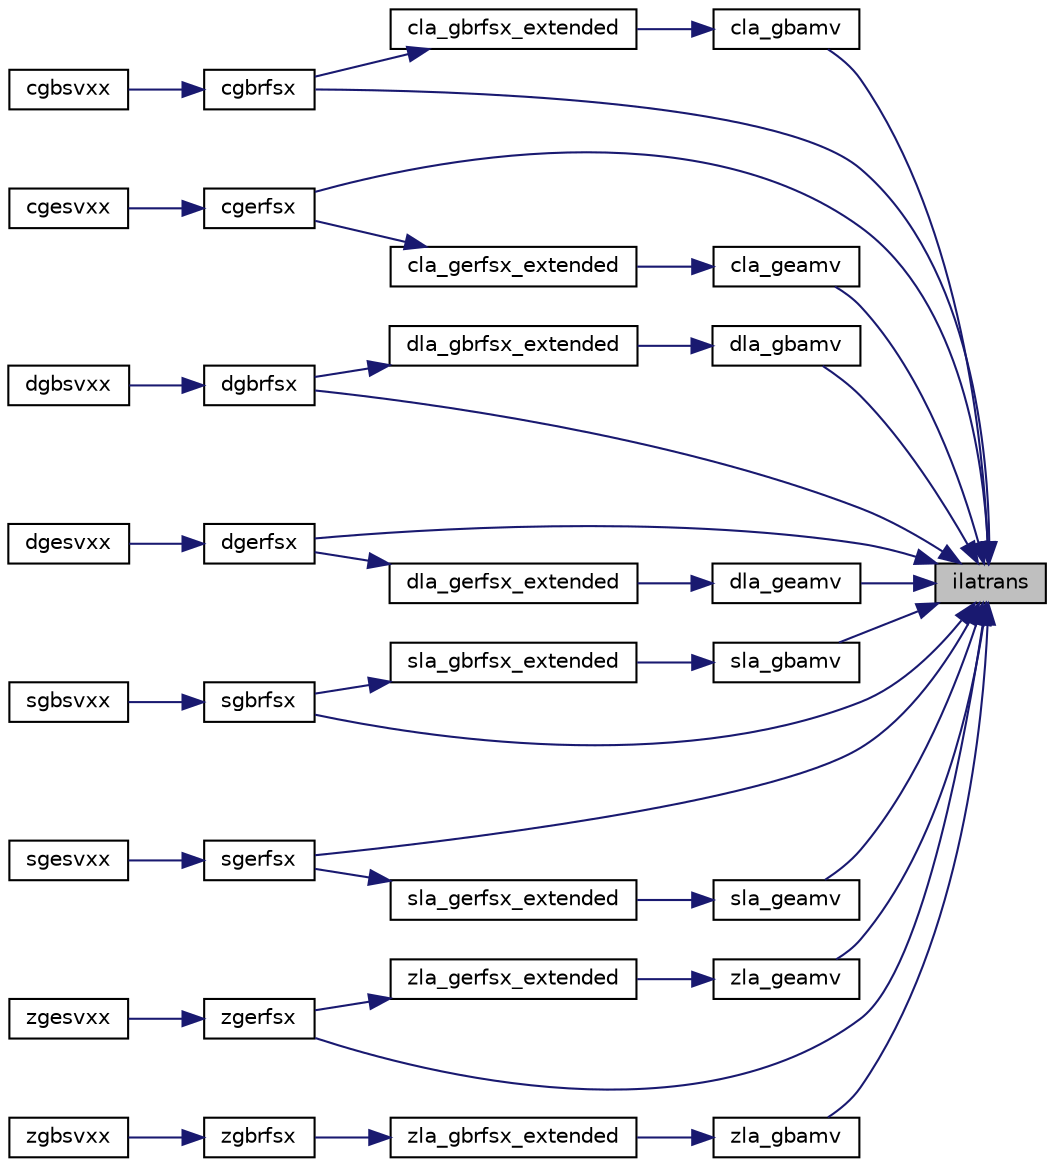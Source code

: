 digraph "ilatrans"
{
 // LATEX_PDF_SIZE
  edge [fontname="Helvetica",fontsize="10",labelfontname="Helvetica",labelfontsize="10"];
  node [fontname="Helvetica",fontsize="10",shape=record];
  rankdir="RL";
  Node1 [label="ilatrans",height=0.2,width=0.4,color="black", fillcolor="grey75", style="filled", fontcolor="black",tooltip="ILATRANS"];
  Node1 -> Node2 [dir="back",color="midnightblue",fontsize="10",style="solid",fontname="Helvetica"];
  Node2 [label="cgbrfsx",height=0.2,width=0.4,color="black", fillcolor="white", style="filled",URL="$cgbrfsx_8f.html#af9b3139572990172c3ff37bd77d1486c",tooltip="CGBRFSX"];
  Node2 -> Node3 [dir="back",color="midnightblue",fontsize="10",style="solid",fontname="Helvetica"];
  Node3 [label="cgbsvxx",height=0.2,width=0.4,color="black", fillcolor="white", style="filled",URL="$cgbsvxx_8f.html#a366c297439ac18cfefeb91629d44f2cb",tooltip="CGBSVXX computes the solution to system of linear equations A * X = B for GB matrices"];
  Node1 -> Node4 [dir="back",color="midnightblue",fontsize="10",style="solid",fontname="Helvetica"];
  Node4 [label="cgerfsx",height=0.2,width=0.4,color="black", fillcolor="white", style="filled",URL="$cgerfsx_8f.html#a1cc6317bb51919b658efa7bc80f286c2",tooltip="CGERFSX"];
  Node4 -> Node5 [dir="back",color="midnightblue",fontsize="10",style="solid",fontname="Helvetica"];
  Node5 [label="cgesvxx",height=0.2,width=0.4,color="black", fillcolor="white", style="filled",URL="$cgesvxx_8f.html#a54e141455b3d59923af0a5d79ffebcfb",tooltip="CGESVXX computes the solution to system of linear equations A * X = B for GE matrices"];
  Node1 -> Node6 [dir="back",color="midnightblue",fontsize="10",style="solid",fontname="Helvetica"];
  Node6 [label="cla_gbamv",height=0.2,width=0.4,color="black", fillcolor="white", style="filled",URL="$cla__gbamv_8f.html#a76fe8e17a61e9711770b9337d22982b9",tooltip="CLA_GBAMV performs a matrix-vector operation to calculate error bounds."];
  Node6 -> Node7 [dir="back",color="midnightblue",fontsize="10",style="solid",fontname="Helvetica"];
  Node7 [label="cla_gbrfsx_extended",height=0.2,width=0.4,color="black", fillcolor="white", style="filled",URL="$cla__gbrfsx__extended_8f.html#a1314a81da92808c2c3f568f64a99697d",tooltip="CLA_GBRFSX_EXTENDED improves the computed solution to a system of linear equations for general banded..."];
  Node7 -> Node2 [dir="back",color="midnightblue",fontsize="10",style="solid",fontname="Helvetica"];
  Node1 -> Node8 [dir="back",color="midnightblue",fontsize="10",style="solid",fontname="Helvetica"];
  Node8 [label="cla_geamv",height=0.2,width=0.4,color="black", fillcolor="white", style="filled",URL="$cla__geamv_8f.html#adf6f5ebfc2914a4e1ee2fd4cfa684f28",tooltip="CLA_GEAMV computes a matrix-vector product using a general matrix to calculate error bounds."];
  Node8 -> Node9 [dir="back",color="midnightblue",fontsize="10",style="solid",fontname="Helvetica"];
  Node9 [label="cla_gerfsx_extended",height=0.2,width=0.4,color="black", fillcolor="white", style="filled",URL="$cla__gerfsx__extended_8f.html#a929fb2d32408f812f7fd624706ba0af4",tooltip="CLA_GERFSX_EXTENDED"];
  Node9 -> Node4 [dir="back",color="midnightblue",fontsize="10",style="solid",fontname="Helvetica"];
  Node1 -> Node10 [dir="back",color="midnightblue",fontsize="10",style="solid",fontname="Helvetica"];
  Node10 [label="dgbrfsx",height=0.2,width=0.4,color="black", fillcolor="white", style="filled",URL="$dgbrfsx_8f.html#ab44677451338eb1a966f510ca0a38d1c",tooltip="DGBRFSX"];
  Node10 -> Node11 [dir="back",color="midnightblue",fontsize="10",style="solid",fontname="Helvetica"];
  Node11 [label="dgbsvxx",height=0.2,width=0.4,color="black", fillcolor="white", style="filled",URL="$dgbsvxx_8f.html#a75860f1c9556e1b735418bb8f9329317",tooltip="DGBSVXX computes the solution to system of linear equations A * X = B for GB matrices"];
  Node1 -> Node12 [dir="back",color="midnightblue",fontsize="10",style="solid",fontname="Helvetica"];
  Node12 [label="dgerfsx",height=0.2,width=0.4,color="black", fillcolor="white", style="filled",URL="$dgerfsx_8f.html#ae60113eba7a360d9c92cc2b627e0c5d2",tooltip="DGERFSX"];
  Node12 -> Node13 [dir="back",color="midnightblue",fontsize="10",style="solid",fontname="Helvetica"];
  Node13 [label="dgesvxx",height=0.2,width=0.4,color="black", fillcolor="white", style="filled",URL="$dgesvxx_8f.html#a3fed1dc691d07f1e81a049016fe0b67b",tooltip="DGESVXX computes the solution to system of linear equations A * X = B for GE matrices"];
  Node1 -> Node14 [dir="back",color="midnightblue",fontsize="10",style="solid",fontname="Helvetica"];
  Node14 [label="dla_gbamv",height=0.2,width=0.4,color="black", fillcolor="white", style="filled",URL="$dla__gbamv_8f.html#a56d796bfc96e72878e2c62d5aa1ab54b",tooltip="DLA_GBAMV performs a matrix-vector operation to calculate error bounds."];
  Node14 -> Node15 [dir="back",color="midnightblue",fontsize="10",style="solid",fontname="Helvetica"];
  Node15 [label="dla_gbrfsx_extended",height=0.2,width=0.4,color="black", fillcolor="white", style="filled",URL="$dla__gbrfsx__extended_8f.html#a1520b1b9984236f0315d6fc077e4eb04",tooltip="DLA_GBRFSX_EXTENDED improves the computed solution to a system of linear equations for general banded..."];
  Node15 -> Node10 [dir="back",color="midnightblue",fontsize="10",style="solid",fontname="Helvetica"];
  Node1 -> Node16 [dir="back",color="midnightblue",fontsize="10",style="solid",fontname="Helvetica"];
  Node16 [label="dla_geamv",height=0.2,width=0.4,color="black", fillcolor="white", style="filled",URL="$dla__geamv_8f.html#ac150eadbadeb706cda2998e2bb0a70dd",tooltip="DLA_GEAMV computes a matrix-vector product using a general matrix to calculate error bounds."];
  Node16 -> Node17 [dir="back",color="midnightblue",fontsize="10",style="solid",fontname="Helvetica"];
  Node17 [label="dla_gerfsx_extended",height=0.2,width=0.4,color="black", fillcolor="white", style="filled",URL="$dla__gerfsx__extended_8f.html#a19c6e9e133a5ea3f59a24959889429f2",tooltip="DLA_GERFSX_EXTENDED improves the computed solution to a system of linear equations for general matric..."];
  Node17 -> Node12 [dir="back",color="midnightblue",fontsize="10",style="solid",fontname="Helvetica"];
  Node1 -> Node18 [dir="back",color="midnightblue",fontsize="10",style="solid",fontname="Helvetica"];
  Node18 [label="sgbrfsx",height=0.2,width=0.4,color="black", fillcolor="white", style="filled",URL="$sgbrfsx_8f.html#a4b997132d5e41418449796f85b12fcc5",tooltip="SGBRFSX"];
  Node18 -> Node19 [dir="back",color="midnightblue",fontsize="10",style="solid",fontname="Helvetica"];
  Node19 [label="sgbsvxx",height=0.2,width=0.4,color="black", fillcolor="white", style="filled",URL="$sgbsvxx_8f.html#ab7b2d018021516f6f0b0f4f6199f32ae",tooltip="SGBSVXX computes the solution to system of linear equations A * X = B for GB matrices"];
  Node1 -> Node20 [dir="back",color="midnightblue",fontsize="10",style="solid",fontname="Helvetica"];
  Node20 [label="sgerfsx",height=0.2,width=0.4,color="black", fillcolor="white", style="filled",URL="$sgerfsx_8f.html#ad283ab77593ac86c29172972b41f917b",tooltip="SGERFSX"];
  Node20 -> Node21 [dir="back",color="midnightblue",fontsize="10",style="solid",fontname="Helvetica"];
  Node21 [label="sgesvxx",height=0.2,width=0.4,color="black", fillcolor="white", style="filled",URL="$sgesvxx_8f.html#ad499b2a1b47541ff7f97aaaca16025e9",tooltip="SGESVXX computes the solution to system of linear equations A * X = B for GE matrices"];
  Node1 -> Node22 [dir="back",color="midnightblue",fontsize="10",style="solid",fontname="Helvetica"];
  Node22 [label="sla_gbamv",height=0.2,width=0.4,color="black", fillcolor="white", style="filled",URL="$sla__gbamv_8f.html#a2ec4f3b65681172c1dd786df6580b176",tooltip="SLA_GBAMV performs a matrix-vector operation to calculate error bounds."];
  Node22 -> Node23 [dir="back",color="midnightblue",fontsize="10",style="solid",fontname="Helvetica"];
  Node23 [label="sla_gbrfsx_extended",height=0.2,width=0.4,color="black", fillcolor="white", style="filled",URL="$sla__gbrfsx__extended_8f.html#a5ce5ba6e2efc6f91b09cb066ec7d0eed",tooltip="SLA_GBRFSX_EXTENDED improves the computed solution to a system of linear equations for general banded..."];
  Node23 -> Node18 [dir="back",color="midnightblue",fontsize="10",style="solid",fontname="Helvetica"];
  Node1 -> Node24 [dir="back",color="midnightblue",fontsize="10",style="solid",fontname="Helvetica"];
  Node24 [label="sla_geamv",height=0.2,width=0.4,color="black", fillcolor="white", style="filled",URL="$sla__geamv_8f.html#a3e50914b0060d102e0c71d08ee0d5618",tooltip="SLA_GEAMV computes a matrix-vector product using a general matrix to calculate error bounds."];
  Node24 -> Node25 [dir="back",color="midnightblue",fontsize="10",style="solid",fontname="Helvetica"];
  Node25 [label="sla_gerfsx_extended",height=0.2,width=0.4,color="black", fillcolor="white", style="filled",URL="$sla__gerfsx__extended_8f.html#a2532e63c32caabae5b7d18e8036514f4",tooltip="SLA_GERFSX_EXTENDED improves the computed solution to a system of linear equations for general matric..."];
  Node25 -> Node20 [dir="back",color="midnightblue",fontsize="10",style="solid",fontname="Helvetica"];
  Node1 -> Node26 [dir="back",color="midnightblue",fontsize="10",style="solid",fontname="Helvetica"];
  Node26 [label="zgerfsx",height=0.2,width=0.4,color="black", fillcolor="white", style="filled",URL="$zgerfsx_8f.html#a27a6dc0c11a5de56db8aac64619b7873",tooltip="ZGERFSX"];
  Node26 -> Node27 [dir="back",color="midnightblue",fontsize="10",style="solid",fontname="Helvetica"];
  Node27 [label="zgesvxx",height=0.2,width=0.4,color="black", fillcolor="white", style="filled",URL="$zgesvxx_8f.html#aff43ace945f982f6612eeace3c1b4f3b",tooltip="ZGESVXX computes the solution to system of linear equations A * X = B for GE matrices"];
  Node1 -> Node28 [dir="back",color="midnightblue",fontsize="10",style="solid",fontname="Helvetica"];
  Node28 [label="zla_gbamv",height=0.2,width=0.4,color="black", fillcolor="white", style="filled",URL="$zla__gbamv_8f.html#af0580d30a1bd07214f6068317a467e34",tooltip="ZLA_GBAMV performs a matrix-vector operation to calculate error bounds."];
  Node28 -> Node29 [dir="back",color="midnightblue",fontsize="10",style="solid",fontname="Helvetica"];
  Node29 [label="zla_gbrfsx_extended",height=0.2,width=0.4,color="black", fillcolor="white", style="filled",URL="$zla__gbrfsx__extended_8f.html#a943a0999e5e3fa707305ece7505e1757",tooltip="ZLA_GBRFSX_EXTENDED improves the computed solution to a system of linear equations for general banded..."];
  Node29 -> Node30 [dir="back",color="midnightblue",fontsize="10",style="solid",fontname="Helvetica"];
  Node30 [label="zgbrfsx",height=0.2,width=0.4,color="black", fillcolor="white", style="filled",URL="$zgbrfsx_8f.html#aec856046d887af43e47d8468805b1c19",tooltip="ZGBRFSX"];
  Node30 -> Node31 [dir="back",color="midnightblue",fontsize="10",style="solid",fontname="Helvetica"];
  Node31 [label="zgbsvxx",height=0.2,width=0.4,color="black", fillcolor="white", style="filled",URL="$zgbsvxx_8f.html#ad0be5b79eba27d25c57e5a605bf4d730",tooltip="ZGBSVXX computes the solution to system of linear equations A * X = B for GB matrices"];
  Node1 -> Node32 [dir="back",color="midnightblue",fontsize="10",style="solid",fontname="Helvetica"];
  Node32 [label="zla_geamv",height=0.2,width=0.4,color="black", fillcolor="white", style="filled",URL="$zla__geamv_8f.html#a1e2dcac0e299d54a42d42a0ae39aec60",tooltip="ZLA_GEAMV computes a matrix-vector product using a general matrix to calculate error bounds."];
  Node32 -> Node33 [dir="back",color="midnightblue",fontsize="10",style="solid",fontname="Helvetica"];
  Node33 [label="zla_gerfsx_extended",height=0.2,width=0.4,color="black", fillcolor="white", style="filled",URL="$zla__gerfsx__extended_8f.html#af04f5fc86ce0bcd42d8eed61cf927692",tooltip="ZLA_GERFSX_EXTENDED"];
  Node33 -> Node26 [dir="back",color="midnightblue",fontsize="10",style="solid",fontname="Helvetica"];
}
